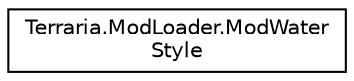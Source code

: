 digraph "Graphical Class Hierarchy"
{
 // LATEX_PDF_SIZE
  edge [fontname="Helvetica",fontsize="10",labelfontname="Helvetica",labelfontsize="10"];
  node [fontname="Helvetica",fontsize="10",shape=record];
  rankdir="LR";
  Node0 [label="Terraria.ModLoader.ModWater\lStyle",height=0.2,width=0.4,color="black", fillcolor="white", style="filled",URL="$class_terraria_1_1_mod_loader_1_1_mod_water_style.html",tooltip="Represents a style of water that gets drawn, based on factors such as the background...."];
}
